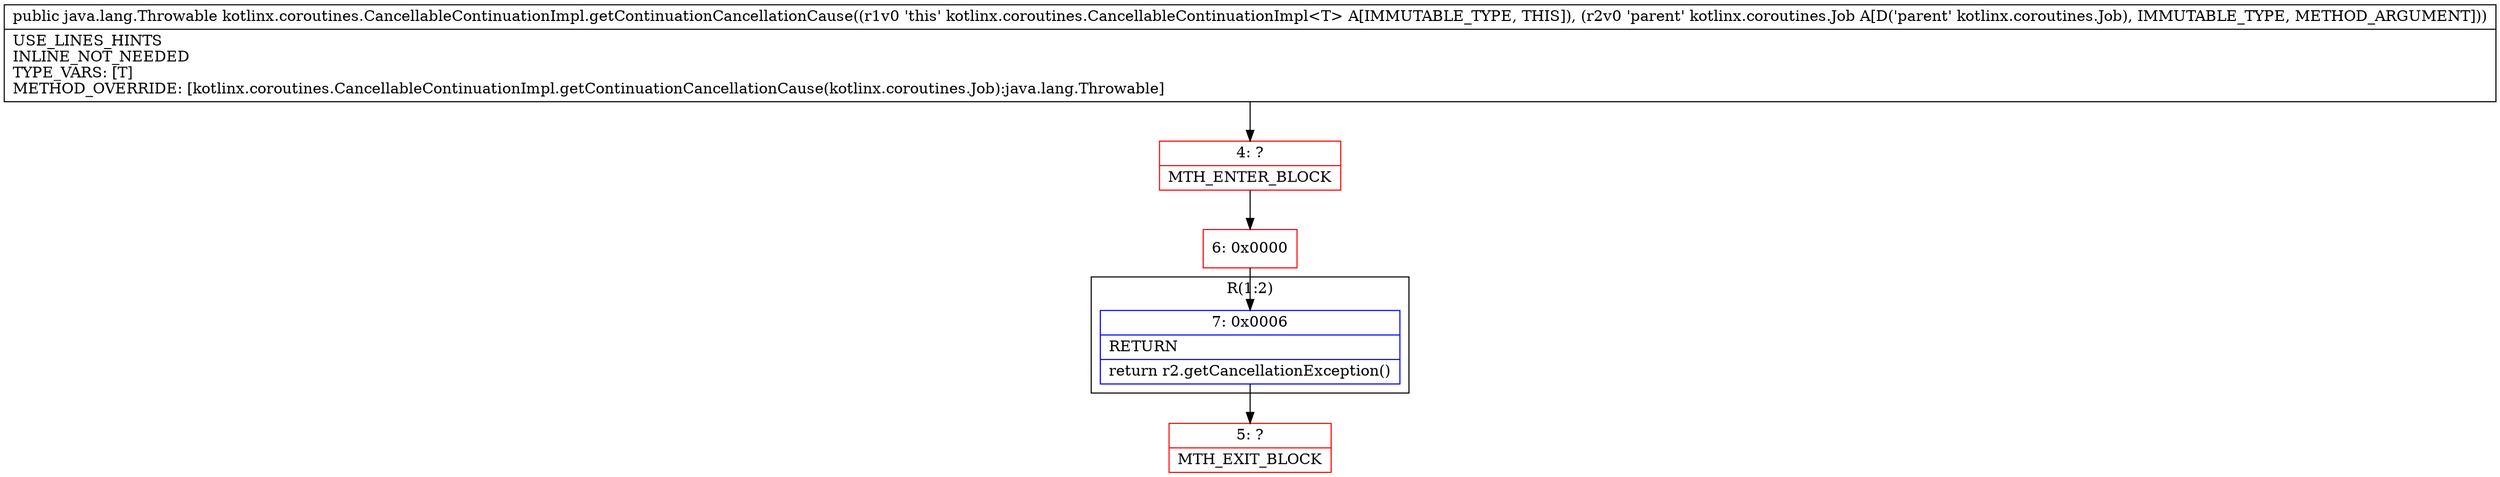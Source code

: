 digraph "CFG forkotlinx.coroutines.CancellableContinuationImpl.getContinuationCancellationCause(Lkotlinx\/coroutines\/Job;)Ljava\/lang\/Throwable;" {
subgraph cluster_Region_1590921065 {
label = "R(1:2)";
node [shape=record,color=blue];
Node_7 [shape=record,label="{7\:\ 0x0006|RETURN\l|return r2.getCancellationException()\l}"];
}
Node_4 [shape=record,color=red,label="{4\:\ ?|MTH_ENTER_BLOCK\l}"];
Node_6 [shape=record,color=red,label="{6\:\ 0x0000}"];
Node_5 [shape=record,color=red,label="{5\:\ ?|MTH_EXIT_BLOCK\l}"];
MethodNode[shape=record,label="{public java.lang.Throwable kotlinx.coroutines.CancellableContinuationImpl.getContinuationCancellationCause((r1v0 'this' kotlinx.coroutines.CancellableContinuationImpl\<T\> A[IMMUTABLE_TYPE, THIS]), (r2v0 'parent' kotlinx.coroutines.Job A[D('parent' kotlinx.coroutines.Job), IMMUTABLE_TYPE, METHOD_ARGUMENT]))  | USE_LINES_HINTS\lINLINE_NOT_NEEDED\lTYPE_VARS: [T]\lMETHOD_OVERRIDE: [kotlinx.coroutines.CancellableContinuationImpl.getContinuationCancellationCause(kotlinx.coroutines.Job):java.lang.Throwable]\l}"];
MethodNode -> Node_4;Node_7 -> Node_5;
Node_4 -> Node_6;
Node_6 -> Node_7;
}

